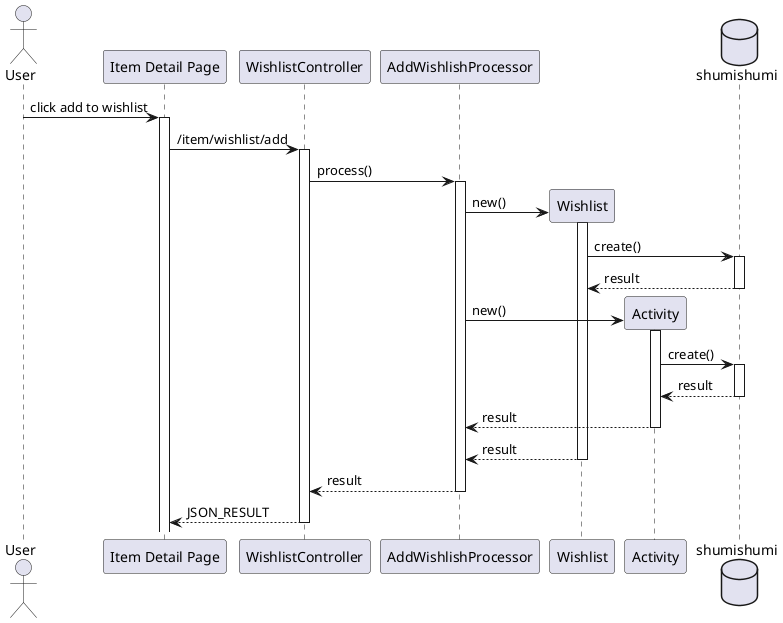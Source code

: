 @startuml add to wishlist
'autonumber 1.1.1

actor User as u

' Box "front end"
participant "Item Detail Page" as detail
' end box

' Box "back end"
participant "WishlistController" as wc
participant "AddWishlishProcessor" as proc

participant "Wishlist" as w
participant "Activity" as am
' end box

database shumishumi as db

u -> detail++ : click add to wishlist
detail -> wc++ : /item/wishlist/add
wc -> proc++ : process()

create w
proc -> w++ : new()
w -> db++ : create()
return result

create am
proc -> am++ : new()
am -> db++ : create()
return result
return result
return result
return result
return JSON_RESULT

@enduml